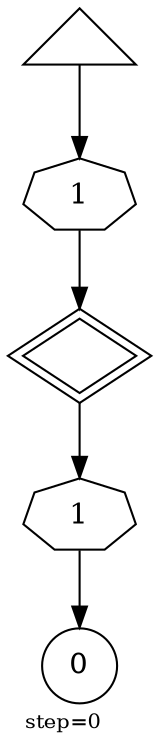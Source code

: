 digraph {
  graph  [labelloc=bottom,labeljust=left,fontsize="10",label="step=0"];
  "224" [shape=triangle,peripheries="1",label="",labelfontcolor=black,color=black];
  "225" [shape=circle,peripheries="1",label=<0>,labelfontcolor=black,color=black];
  "226" [shape=diamond,peripheries="2",label="",labelfontcolor=black,color=black];
  "230" [label=<1>,peripheries="1",color=black,shape=septagon];
  "224" -> "230" [color=black];
  "230" -> "226" [color=black];
  "231" [label=<1>,peripheries="1",color=black,shape=septagon];
  "226" -> "231" [color=black];
  "231" -> "225" [color=black];
}